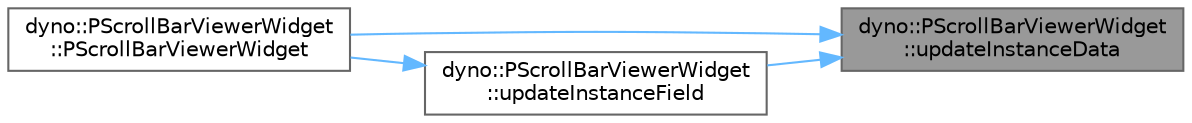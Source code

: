 digraph "dyno::PScrollBarViewerWidget::updateInstanceData"
{
 // LATEX_PDF_SIZE
  bgcolor="transparent";
  edge [fontname=Helvetica,fontsize=10,labelfontname=Helvetica,labelfontsize=10];
  node [fontname=Helvetica,fontsize=10,shape=box,height=0.2,width=0.4];
  rankdir="RL";
  Node1 [id="Node000001",label="dyno::PScrollBarViewerWidget\l::updateInstanceData",height=0.2,width=0.4,color="gray40", fillcolor="grey60", style="filled", fontcolor="black",tooltip=" "];
  Node1 -> Node2 [id="edge1_Node000001_Node000002",dir="back",color="steelblue1",style="solid",tooltip=" "];
  Node2 [id="Node000002",label="dyno::PScrollBarViewerWidget\l::PScrollBarViewerWidget",height=0.2,width=0.4,color="grey40", fillcolor="white", style="filled",URL="$classdyno_1_1_p_scroll_bar_viewer_widget.html#a7c355819ca3507b26eb105fffe2caaa6",tooltip=" "];
  Node1 -> Node3 [id="edge2_Node000001_Node000003",dir="back",color="steelblue1",style="solid",tooltip=" "];
  Node3 [id="Node000003",label="dyno::PScrollBarViewerWidget\l::updateInstanceField",height=0.2,width=0.4,color="grey40", fillcolor="white", style="filled",URL="$classdyno_1_1_p_scroll_bar_viewer_widget.html#a360be310230188224453c9dda367b592",tooltip=" "];
  Node3 -> Node2 [id="edge3_Node000003_Node000002",dir="back",color="steelblue1",style="solid",tooltip=" "];
}
